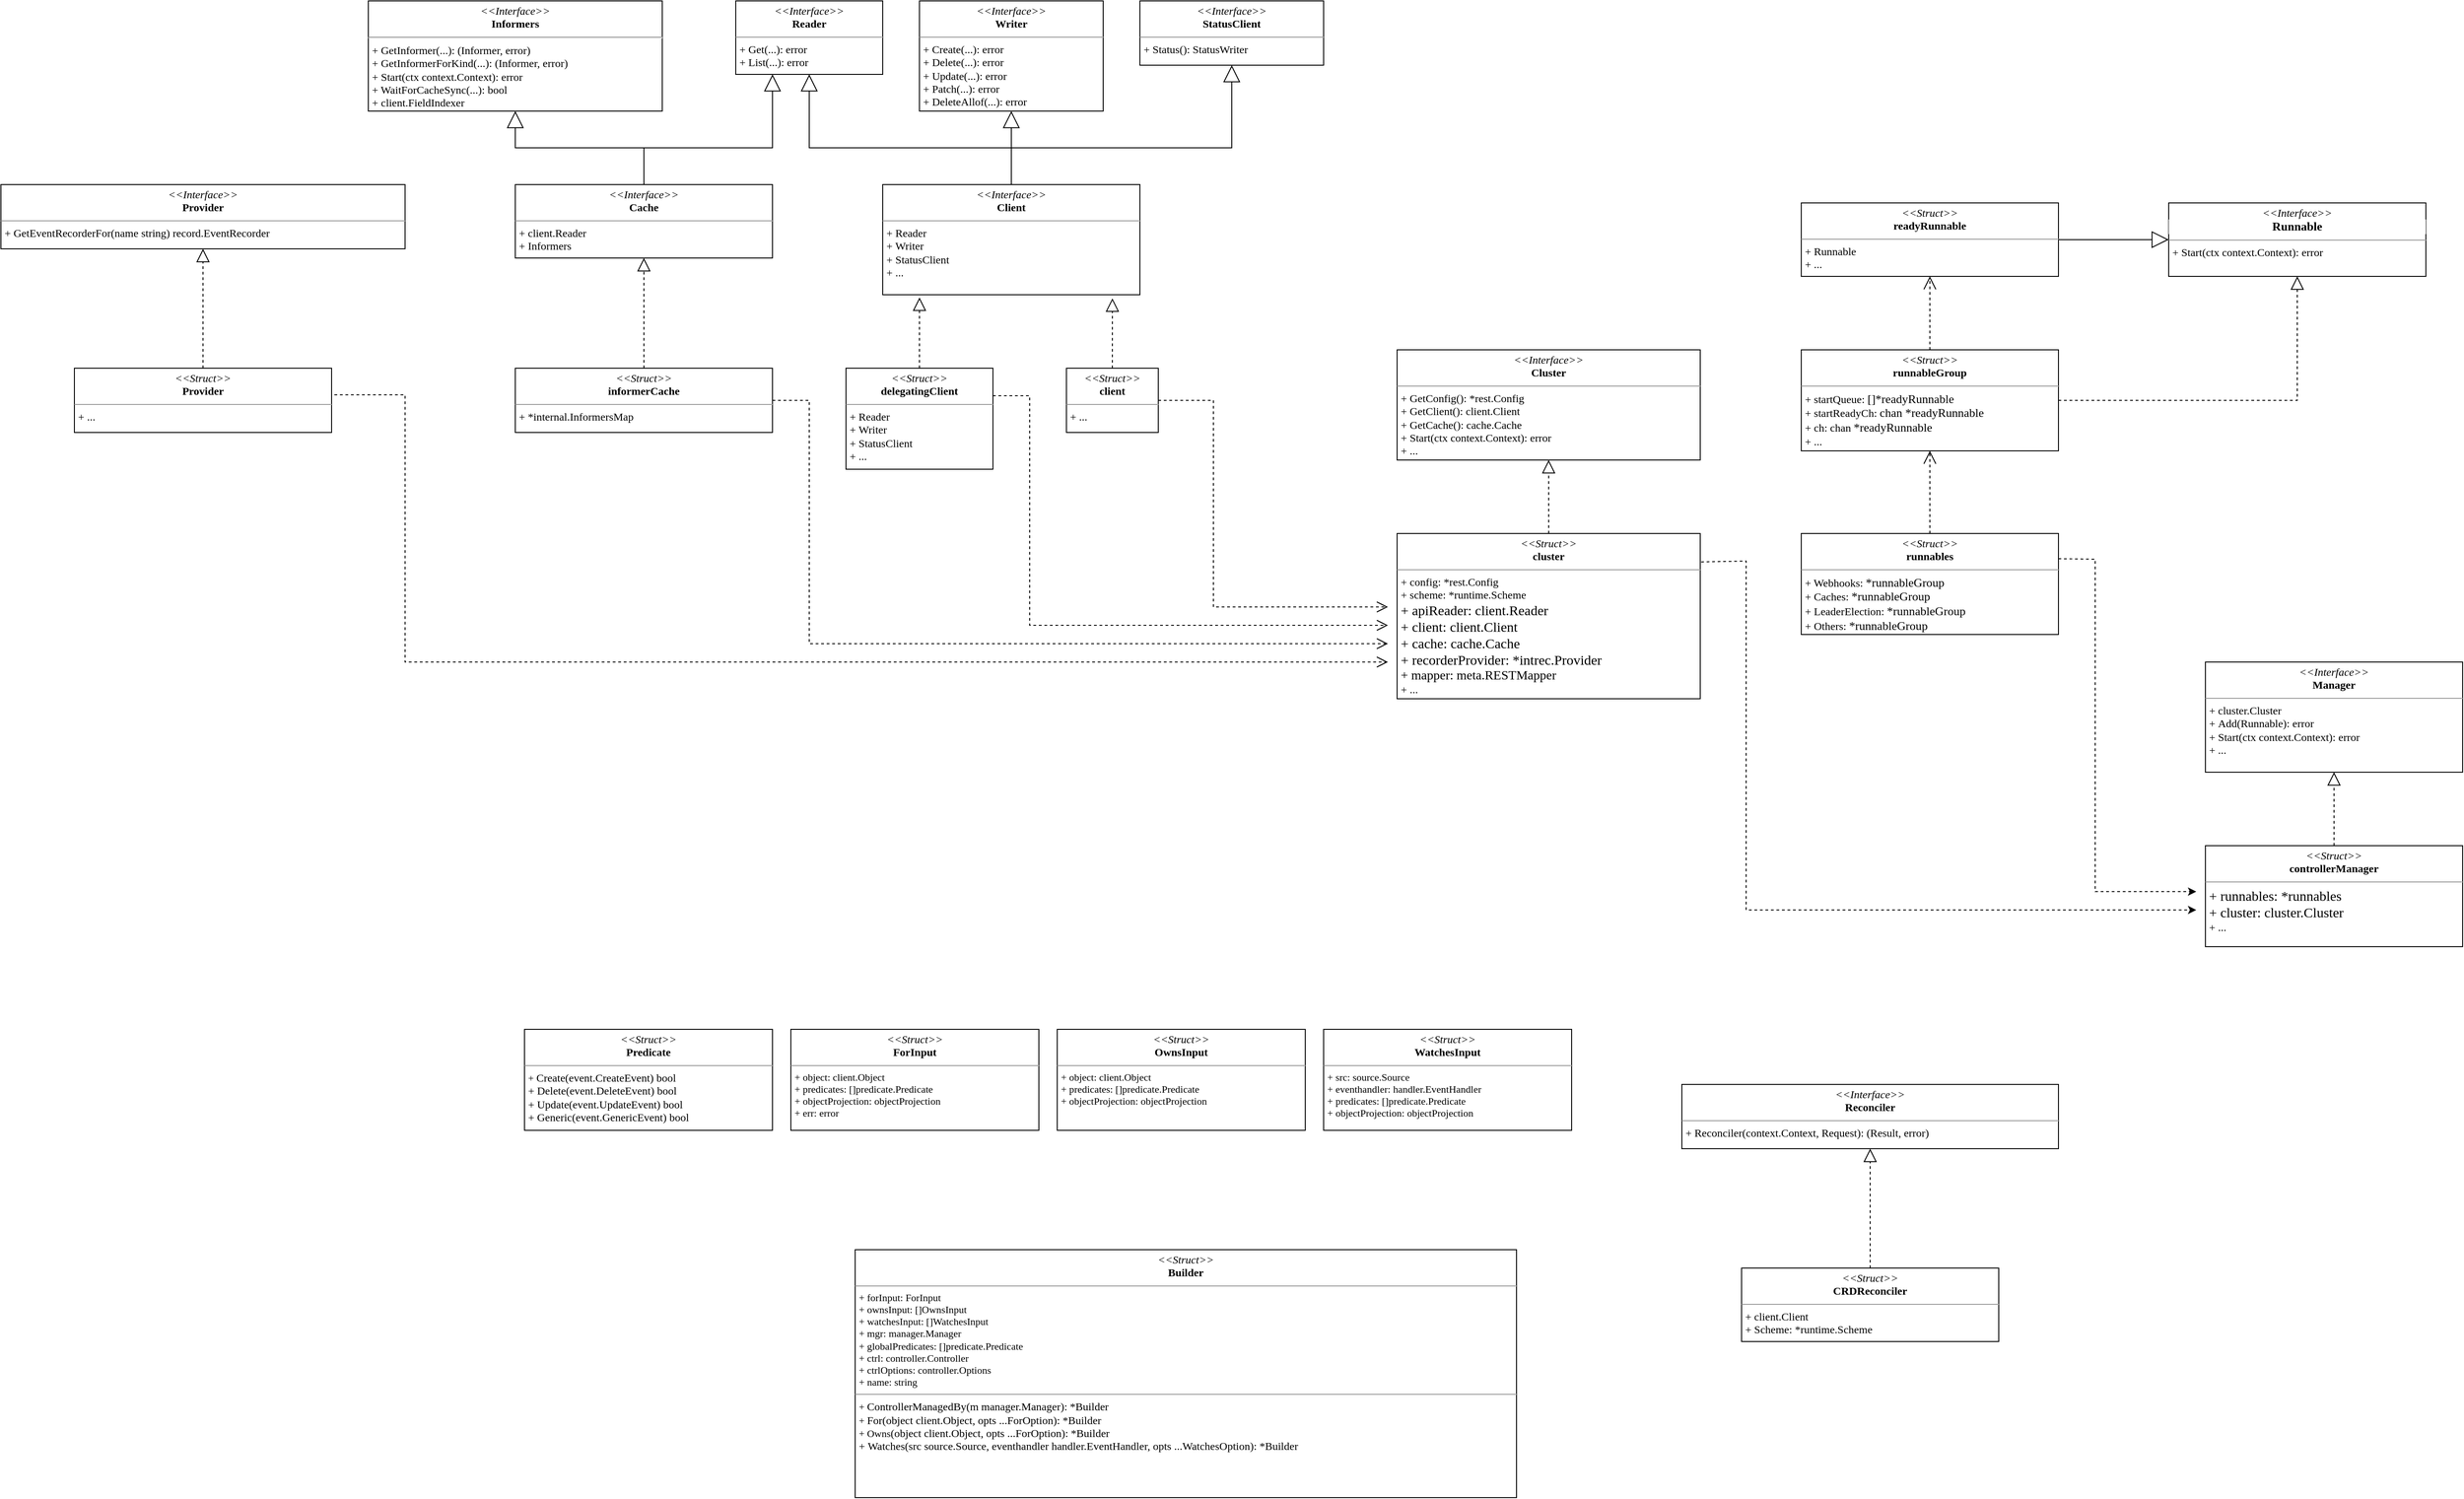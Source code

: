 <mxfile version="17.2.4" type="github">
  <diagram id="H_ioEES7vWCsqqMW2Ptc" name="Page-1">
    <mxGraphModel dx="3008" dy="1925" grid="1" gridSize="10" guides="1" tooltips="1" connect="1" arrows="1" fold="1" page="1" pageScale="1" pageWidth="827" pageHeight="1169" math="0" shadow="0">
      <root>
        <mxCell id="0" />
        <mxCell id="1" parent="0" />
        <mxCell id="Hi7X-ocCdE_USJ45hYvA-24" value="&lt;p style=&quot;margin: 0px ; margin-top: 4px ; text-align: center&quot;&gt;&lt;i&gt;&amp;lt;&amp;lt;Interface&amp;gt;&amp;gt;&lt;/i&gt;&lt;br&gt;&lt;b&gt;Manager&lt;/b&gt;&lt;/p&gt;&lt;hr size=&quot;1&quot;&gt;&lt;p style=&quot;margin: 0px ; margin-left: 4px&quot;&gt;&lt;span style=&quot;&quot;&gt;+&amp;nbsp;cluster.Cluster&lt;/span&gt;&lt;span style=&quot;&quot;&gt;&lt;br&gt;&lt;/span&gt;&lt;/p&gt;&lt;p style=&quot;margin: 0px ; margin-left: 4px&quot;&gt;&lt;span style=&quot;&quot;&gt;+&amp;nbsp;Add(Runnable): error&lt;/span&gt;&lt;br&gt;&lt;span style=&quot;&quot;&gt;+&amp;nbsp;Start(ctx context.Context): error&lt;/span&gt;&lt;br&gt;&lt;/p&gt;&lt;p style=&quot;margin: 0px ; margin-left: 4px&quot;&gt;&lt;span style=&quot;&quot;&gt;+ ...&lt;/span&gt;&lt;/p&gt;" style="verticalAlign=top;align=left;overflow=fill;fontSize=12;fontFamily=Lucida Console;html=1;" parent="1" vertex="1">
          <mxGeometry x="880" y="480" width="280" height="120" as="geometry" />
        </mxCell>
        <mxCell id="Hi7X-ocCdE_USJ45hYvA-25" value="&lt;p style=&quot;margin: 0px ; margin-top: 4px ; text-align: center&quot;&gt;&lt;i&gt;&amp;lt;&amp;lt;Interface&amp;gt;&amp;gt;&lt;/i&gt;&lt;br&gt;&lt;b&gt;Cluster&lt;/b&gt;&lt;/p&gt;&lt;hr size=&quot;1&quot;&gt;&lt;p style=&quot;margin: 0px ; margin-left: 4px&quot;&gt;&lt;span style=&quot;&quot;&gt;+&amp;nbsp;GetConfig():&amp;nbsp;*rest.Config&lt;/span&gt;&lt;span style=&quot;&quot;&gt;&lt;br&gt;&lt;/span&gt;&lt;/p&gt;&lt;p style=&quot;margin: 0px ; margin-left: 4px&quot;&gt;&lt;span style=&quot;&quot;&gt;+&amp;nbsp;GetClient():&amp;nbsp;client.Client&lt;/span&gt;&lt;/p&gt;&lt;p style=&quot;margin: 0px ; margin-left: 4px&quot;&gt;&lt;span style=&quot;&quot;&gt;+&amp;nbsp;GetCache(): cache.Cache&lt;/span&gt;&lt;br&gt;&lt;span style=&quot;&quot;&gt;+&amp;nbsp;Start(ctx context.Context): error&lt;/span&gt;&lt;br&gt;&lt;/p&gt;&lt;p style=&quot;margin: 0px ; margin-left: 4px&quot;&gt;&lt;span style=&quot;&quot;&gt;+ ...&lt;/span&gt;&lt;/p&gt;" style="verticalAlign=top;align=left;overflow=fill;fontSize=12;fontFamily=Lucida Console;html=1;" parent="1" vertex="1">
          <mxGeometry y="140" width="330" height="120" as="geometry" />
        </mxCell>
        <mxCell id="Hi7X-ocCdE_USJ45hYvA-26" value="&lt;p style=&quot;margin: 0px ; margin-top: 4px ; text-align: center&quot;&gt;&lt;i&gt;&amp;lt;&amp;lt;Interface&amp;gt;&amp;gt;&lt;/i&gt;&lt;br&gt;&lt;/p&gt;&lt;div style=&quot;text-align: center ; background-color: rgb(255 , 255 , 255) ; font-size: 9.8pt&quot;&gt;&lt;b&gt;Runnable&lt;/b&gt;&lt;/div&gt;&lt;hr size=&quot;1&quot;&gt;&lt;p style=&quot;margin: 0px ; margin-left: 4px&quot;&gt;&lt;span&gt;+&amp;nbsp;&lt;/span&gt;&lt;span&gt;Start(ctx context.Context): error&lt;/span&gt;&lt;/p&gt;" style="verticalAlign=top;align=left;overflow=fill;fontSize=12;fontFamily=Lucida Console;html=1;" parent="1" vertex="1">
          <mxGeometry x="840" y="-20" width="280" height="80" as="geometry" />
        </mxCell>
        <mxCell id="Hi7X-ocCdE_USJ45hYvA-34" value="&lt;p style=&quot;margin: 0px ; margin-top: 4px ; text-align: center&quot;&gt;&lt;i&gt;&amp;lt;&amp;lt;Struct&amp;gt;&amp;gt;&lt;/i&gt;&lt;br&gt;&lt;b&gt;controllerManager&lt;/b&gt;&lt;/p&gt;&lt;hr size=&quot;1&quot;&gt;&lt;p style=&quot;margin: 0px 0px 0px 4px ; font-size: 15px&quot;&gt;&lt;font style=&quot;font-size: 15px&quot;&gt;+ runnables: *runnables&lt;/font&gt;&lt;/p&gt;&lt;p style=&quot;margin: 0px 0px 0px 4px ; font-size: 15px&quot;&gt;&lt;font style=&quot;font-size: 15px&quot;&gt;+ cluster: cluster.Cluster&lt;/font&gt;&lt;/p&gt;&lt;p style=&quot;margin: 0px ; margin-left: 4px&quot;&gt;&lt;span&gt;+ ...&lt;/span&gt;&lt;/p&gt;" style="verticalAlign=top;align=left;overflow=fill;fontSize=12;fontFamily=Lucida Console;html=1;" parent="1" vertex="1">
          <mxGeometry x="880" y="680" width="280" height="110" as="geometry" />
        </mxCell>
        <mxCell id="Hi7X-ocCdE_USJ45hYvA-35" value="&lt;p style=&quot;margin: 0px ; margin-top: 4px ; text-align: center&quot;&gt;&lt;i&gt;&amp;lt;&amp;lt;Struct&amp;gt;&amp;gt;&lt;/i&gt;&lt;br&gt;&lt;b&gt;runnables&lt;/b&gt;&lt;/p&gt;&lt;hr size=&quot;1&quot;&gt;&lt;p style=&quot;margin: 0px ; margin-left: 4px&quot;&gt;&lt;span&gt;+ Webhooks:&amp;nbsp;&lt;/span&gt;&lt;span style=&quot;background-color: rgb(255 , 255 , 255) ; font-size: 9.8pt&quot;&gt;*runnableGroup&lt;/span&gt;&lt;/p&gt;&lt;p style=&quot;margin: 0px ; margin-left: 4px&quot;&gt;+ Caches:&amp;nbsp;&lt;span style=&quot;background-color: rgb(255 , 255 , 255) ; font-size: 9.8pt&quot;&gt;*runnableGroup&lt;/span&gt;&lt;span&gt;&lt;br&gt;&lt;/span&gt;&lt;/p&gt;&lt;p style=&quot;margin: 0px ; margin-left: 4px&quot;&gt;+ LeaderElection:&amp;nbsp;&lt;span style=&quot;background-color: rgb(255 , 255 , 255) ; font-size: 9.8pt&quot;&gt;*runnableGroup&lt;/span&gt;&lt;span style=&quot;background-color: rgb(255 , 255 , 255) ; font-size: 9.8pt&quot;&gt;&lt;br&gt;&lt;/span&gt;&lt;/p&gt;&lt;p style=&quot;margin: 0px ; margin-left: 4px&quot;&gt;+ Others:&amp;nbsp;&lt;span style=&quot;background-color: rgb(255 , 255 , 255) ; font-size: 9.8pt&quot;&gt;*runnableGroup&lt;/span&gt;&lt;/p&gt;" style="verticalAlign=top;align=left;overflow=fill;fontSize=12;fontFamily=Lucida Console;html=1;" parent="1" vertex="1">
          <mxGeometry x="440" y="340" width="280" height="110" as="geometry" />
        </mxCell>
        <mxCell id="Hi7X-ocCdE_USJ45hYvA-36" value="&lt;p style=&quot;margin: 0px ; margin-top: 4px ; text-align: center&quot;&gt;&lt;i&gt;&amp;lt;&amp;lt;Struct&amp;gt;&amp;gt;&lt;/i&gt;&lt;br&gt;&lt;b&gt;cluster&lt;/b&gt;&lt;/p&gt;&lt;hr size=&quot;1&quot;&gt;&lt;p style=&quot;margin: 0px 0px 0px 4px&quot;&gt;&lt;font style=&quot;font-size: 12px&quot;&gt;+ config: *rest.Config&lt;/font&gt;&lt;/p&gt;&lt;p style=&quot;margin: 0px 0px 0px 4px&quot;&gt;&lt;font style=&quot;font-size: 12px&quot;&gt;+ scheme: *runtime.Scheme&lt;/font&gt;&lt;/p&gt;&lt;p style=&quot;margin: 0px 0px 0px 4px ; font-size: 15px&quot;&gt;&lt;font style=&quot;font-size: 15px&quot;&gt;+ apiReader: client.Reader&lt;br&gt;&lt;/font&gt;&lt;/p&gt;&lt;p style=&quot;margin: 0px 0px 0px 4px ; font-size: 15px&quot;&gt;&lt;span&gt;&lt;font style=&quot;font-size: 15px&quot;&gt;+ client: client.Client&lt;/font&gt;&lt;/span&gt;&lt;/p&gt;&lt;p style=&quot;margin: 0px 0px 0px 4px ; font-size: 15px&quot;&gt;&lt;font style=&quot;font-size: 15px&quot;&gt;+ cache: cache.Cache&lt;/font&gt;&lt;/p&gt;&lt;p style=&quot;margin: 0px 0px 0px 4px&quot;&gt;&lt;font style=&quot;font-size: 15px&quot;&gt;+ recorderProvider: *intrec.Provider&lt;/font&gt;&lt;/p&gt;&lt;p style=&quot;margin: 0px 0px 0px 4px ; font-size: 14px&quot;&gt;&lt;font style=&quot;font-size: 14px&quot;&gt;+ mapper: meta.RESTMapper&lt;/font&gt;&lt;/p&gt;&lt;p style=&quot;margin: 0px ; margin-left: 4px&quot;&gt;&lt;span&gt;+ ...&lt;/span&gt;&lt;/p&gt;" style="verticalAlign=top;align=left;overflow=fill;fontSize=12;fontFamily=Lucida Console;html=1;" parent="1" vertex="1">
          <mxGeometry y="340" width="330" height="180" as="geometry" />
        </mxCell>
        <mxCell id="Hi7X-ocCdE_USJ45hYvA-37" value="" style="endArrow=block;dashed=1;endFill=0;endSize=12;html=1;rounded=0;fontFamily=Lucida Console;entryX=0.5;entryY=1;entryDx=0;entryDy=0;exitX=0.5;exitY=0;exitDx=0;exitDy=0;" parent="1" source="Hi7X-ocCdE_USJ45hYvA-36" target="Hi7X-ocCdE_USJ45hYvA-25" edge="1">
          <mxGeometry width="160" relative="1" as="geometry">
            <mxPoint x="90" y="370" as="sourcePoint" />
            <mxPoint x="250" y="370" as="targetPoint" />
          </mxGeometry>
        </mxCell>
        <mxCell id="Hi7X-ocCdE_USJ45hYvA-38" value="" style="endArrow=block;dashed=1;endFill=0;endSize=12;html=1;rounded=0;fontFamily=Lucida Console;entryX=0.5;entryY=1;entryDx=0;entryDy=0;exitX=0.5;exitY=0;exitDx=0;exitDy=0;" parent="1" source="Hi7X-ocCdE_USJ45hYvA-34" target="Hi7X-ocCdE_USJ45hYvA-24" edge="1">
          <mxGeometry width="160" relative="1" as="geometry">
            <mxPoint x="670" y="690" as="sourcePoint" />
            <mxPoint x="670" y="610" as="targetPoint" />
          </mxGeometry>
        </mxCell>
        <mxCell id="Hi7X-ocCdE_USJ45hYvA-39" value="&lt;p style=&quot;margin: 0px ; margin-top: 4px ; text-align: center&quot;&gt;&lt;i&gt;&amp;lt;&amp;lt;Interface&amp;gt;&amp;gt;&lt;/i&gt;&lt;br&gt;&lt;b&gt;Client&lt;/b&gt;&lt;/p&gt;&lt;hr size=&quot;1&quot;&gt;&lt;p style=&quot;margin: 0px ; margin-left: 4px&quot;&gt;&lt;span&gt;+&amp;nbsp;Reader&lt;/span&gt;&lt;span&gt;&lt;br&gt;&lt;/span&gt;&lt;/p&gt;&lt;p style=&quot;margin: 0px ; margin-left: 4px&quot;&gt;&lt;span&gt;+&amp;nbsp;Writer&lt;/span&gt;&lt;/p&gt;&lt;p style=&quot;margin: 0px ; margin-left: 4px&quot;&gt;&lt;span&gt;+&amp;nbsp;StatusClient&lt;/span&gt;&lt;br&gt;&lt;/p&gt;&lt;p style=&quot;margin: 0px ; margin-left: 4px&quot;&gt;&lt;span&gt;+ ...&lt;/span&gt;&lt;/p&gt;" style="verticalAlign=top;align=left;overflow=fill;fontSize=12;fontFamily=Lucida Console;html=1;" parent="1" vertex="1">
          <mxGeometry x="-560" y="-40" width="280" height="120" as="geometry" />
        </mxCell>
        <mxCell id="Hi7X-ocCdE_USJ45hYvA-40" value="&lt;p style=&quot;margin: 0px ; margin-top: 4px ; text-align: center&quot;&gt;&lt;i&gt;&amp;lt;&amp;lt;Interface&amp;gt;&amp;gt;&lt;/i&gt;&lt;br&gt;&lt;b&gt;Reader&lt;/b&gt;&lt;/p&gt;&lt;hr size=&quot;1&quot;&gt;&lt;p style=&quot;margin: 0px ; margin-left: 4px&quot;&gt;&lt;span&gt;+ Get(...): error&lt;/span&gt;&lt;span&gt;&lt;br&gt;&lt;/span&gt;&lt;/p&gt;&lt;p style=&quot;margin: 0px ; margin-left: 4px&quot;&gt;&lt;span&gt;+ List(...): error&lt;/span&gt;&lt;/p&gt;" style="verticalAlign=top;align=left;overflow=fill;fontSize=12;fontFamily=Lucida Console;html=1;" parent="1" vertex="1">
          <mxGeometry x="-720" y="-240" width="160" height="80" as="geometry" />
        </mxCell>
        <mxCell id="Hi7X-ocCdE_USJ45hYvA-41" value="&lt;p style=&quot;margin: 0px ; margin-top: 4px ; text-align: center&quot;&gt;&lt;i&gt;&amp;lt;&amp;lt;Interface&amp;gt;&amp;gt;&lt;/i&gt;&lt;br&gt;&lt;b&gt;Writer&lt;/b&gt;&lt;/p&gt;&lt;hr size=&quot;1&quot;&gt;&lt;p style=&quot;margin: 0px ; margin-left: 4px&quot;&gt;&lt;span&gt;+ Create(...): error&lt;/span&gt;&lt;span&gt;&lt;br&gt;&lt;/span&gt;&lt;/p&gt;&lt;p style=&quot;margin: 0px ; margin-left: 4px&quot;&gt;&lt;span&gt;+ Delete(...): error&lt;/span&gt;&lt;/p&gt;&lt;p style=&quot;margin: 0px ; margin-left: 4px&quot;&gt;&lt;span&gt;+ Update(...): error&lt;/span&gt;&lt;/p&gt;&lt;p style=&quot;margin: 0px ; margin-left: 4px&quot;&gt;+ Patch(...): error&lt;/p&gt;&lt;p style=&quot;margin: 0px ; margin-left: 4px&quot;&gt;+ DeleteAllof(...): error&lt;br&gt;&lt;/p&gt;" style="verticalAlign=top;align=left;overflow=fill;fontSize=12;fontFamily=Lucida Console;html=1;" parent="1" vertex="1">
          <mxGeometry x="-520" y="-240" width="200" height="120" as="geometry" />
        </mxCell>
        <mxCell id="4qnyWKhFBlUaW0UAAZof-1" value="&lt;p style=&quot;margin: 0px ; margin-top: 4px ; text-align: center&quot;&gt;&lt;i&gt;&amp;lt;&amp;lt;Interface&amp;gt;&amp;gt;&lt;/i&gt;&lt;br&gt;&lt;b&gt;StatusClient&lt;/b&gt;&lt;/p&gt;&lt;hr size=&quot;1&quot;&gt;&lt;p style=&quot;margin: 0px ; margin-left: 4px&quot;&gt;&lt;span&gt;+ Status(): StatusWriter&lt;/span&gt;&lt;/p&gt;" style="verticalAlign=top;align=left;overflow=fill;fontSize=12;fontFamily=Lucida Console;html=1;" parent="1" vertex="1">
          <mxGeometry x="-280" y="-240" width="200" height="70" as="geometry" />
        </mxCell>
        <mxCell id="4qnyWKhFBlUaW0UAAZof-2" value="" style="endArrow=block;endSize=16;endFill=0;html=1;rounded=0;entryX=0.5;entryY=1;entryDx=0;entryDy=0;exitX=0.5;exitY=0;exitDx=0;exitDy=0;" parent="1" source="Hi7X-ocCdE_USJ45hYvA-39" target="Hi7X-ocCdE_USJ45hYvA-40" edge="1">
          <mxGeometry x="-0.882" width="160" relative="1" as="geometry">
            <mxPoint x="-780" y="20" as="sourcePoint" />
            <mxPoint x="-620" y="20" as="targetPoint" />
            <Array as="points">
              <mxPoint x="-420" y="-80" />
              <mxPoint x="-640" y="-80" />
            </Array>
            <mxPoint as="offset" />
          </mxGeometry>
        </mxCell>
        <mxCell id="4qnyWKhFBlUaW0UAAZof-3" value="" style="endArrow=block;endSize=16;endFill=0;html=1;rounded=0;entryX=0.5;entryY=1;entryDx=0;entryDy=0;exitX=0.5;exitY=0;exitDx=0;exitDy=0;" parent="1" source="Hi7X-ocCdE_USJ45hYvA-39" target="4qnyWKhFBlUaW0UAAZof-1" edge="1">
          <mxGeometry x="-0.059" y="10" width="160" relative="1" as="geometry">
            <mxPoint x="-410" y="-30" as="sourcePoint" />
            <mxPoint x="-630" y="-150" as="targetPoint" />
            <Array as="points">
              <mxPoint x="-420" y="-80" />
              <mxPoint x="-180" y="-80" />
            </Array>
            <mxPoint as="offset" />
          </mxGeometry>
        </mxCell>
        <mxCell id="4qnyWKhFBlUaW0UAAZof-4" value="" style="endArrow=block;endSize=16;endFill=0;html=1;rounded=0;entryX=0.5;entryY=1;entryDx=0;entryDy=0;" parent="1" target="Hi7X-ocCdE_USJ45hYvA-41" edge="1">
          <mxGeometry x="-0.059" y="10" width="160" relative="1" as="geometry">
            <mxPoint x="-420" y="-40" as="sourcePoint" />
            <mxPoint x="-170" y="-160" as="targetPoint" />
            <Array as="points">
              <mxPoint x="-420" y="-80" />
            </Array>
            <mxPoint as="offset" />
          </mxGeometry>
        </mxCell>
        <mxCell id="4qnyWKhFBlUaW0UAAZof-5" value="&lt;p style=&quot;margin: 0px ; margin-top: 4px ; text-align: center&quot;&gt;&lt;i&gt;&amp;lt;&amp;lt;Interface&amp;gt;&amp;gt;&lt;/i&gt;&lt;br&gt;&lt;b&gt;Cache&lt;/b&gt;&lt;/p&gt;&lt;hr size=&quot;1&quot;&gt;&lt;p style=&quot;margin: 0px ; margin-left: 4px&quot;&gt;&lt;span&gt;+ client.Reader&lt;/span&gt;&lt;span&gt;&lt;br&gt;&lt;/span&gt;&lt;/p&gt;&lt;p style=&quot;margin: 0px ; margin-left: 4px&quot;&gt;&lt;span&gt;+ Informers&lt;/span&gt;&lt;/p&gt;" style="verticalAlign=top;align=left;overflow=fill;fontSize=12;fontFamily=Lucida Console;html=1;" parent="1" vertex="1">
          <mxGeometry x="-960" y="-40" width="280" height="80" as="geometry" />
        </mxCell>
        <mxCell id="4qnyWKhFBlUaW0UAAZof-6" value="&lt;p style=&quot;margin: 4px 0px 0px ; text-align: center&quot;&gt;&lt;font style=&quot;font-size: 12px&quot;&gt;&lt;i&gt;&amp;lt;&amp;lt;Interface&amp;gt;&amp;gt;&lt;/i&gt;&lt;br&gt;&lt;b&gt;Informers&lt;/b&gt;&lt;/font&gt;&lt;/p&gt;&lt;hr&gt;&lt;p style=&quot;margin: 0px 0px 0px 4px&quot;&gt;&lt;font style=&quot;font-size: 12px&quot;&gt;&lt;span style=&quot;background-color: rgb(255 , 255 , 255)&quot;&gt;+ GetInformer(...): (Informer, error)&lt;/span&gt;&lt;br&gt;&lt;/font&gt;&lt;/p&gt;&lt;p style=&quot;margin: 0px 0px 0px 4px&quot;&gt;&lt;font style=&quot;font-size: 12px&quot;&gt;&lt;span style=&quot;background-color: rgb(255 , 255 , 255)&quot;&gt;+ GetInformerForKind(...): (Informer, error)&lt;/span&gt;&lt;br&gt;&lt;/font&gt;&lt;/p&gt;&lt;p style=&quot;margin: 0px 0px 0px 4px&quot;&gt;&lt;font style=&quot;font-size: 12px&quot;&gt;+&amp;nbsp;Start(ctx context.Context): error&lt;/font&gt;&lt;/p&gt;&lt;p style=&quot;margin: 0px 0px 0px 4px&quot;&gt;&lt;span style=&quot;background-color: rgb(255 , 255 , 255)&quot;&gt;&lt;font style=&quot;font-size: 12px&quot;&gt;+ WaitForCacheSync(...): bool&lt;/font&gt;&lt;/span&gt;&lt;/p&gt;&lt;p style=&quot;margin: 0px 0px 0px 4px&quot;&gt;&lt;font style=&quot;font-size: 12px&quot;&gt;&lt;span style=&quot;background-color: rgb(255 , 255 , 255)&quot;&gt;+&amp;nbsp;&lt;/span&gt;&lt;span style=&quot;background-color: rgb(255 , 255 , 255)&quot;&gt;client.FieldIndexer&lt;/span&gt;&lt;/font&gt;&lt;/p&gt;" style="verticalAlign=top;align=left;overflow=fill;fontSize=12;fontFamily=Lucida Console;html=1;" parent="1" vertex="1">
          <mxGeometry x="-1120" y="-240" width="320" height="120" as="geometry" />
        </mxCell>
        <mxCell id="4qnyWKhFBlUaW0UAAZof-7" value="" style="endArrow=block;endSize=16;endFill=0;html=1;rounded=0;fontFamily=Lucida Console;fontSize=12;entryX=0.5;entryY=1;entryDx=0;entryDy=0;exitX=0.5;exitY=0;exitDx=0;exitDy=0;" parent="1" source="4qnyWKhFBlUaW0UAAZof-5" target="4qnyWKhFBlUaW0UAAZof-6" edge="1">
          <mxGeometry width="160" relative="1" as="geometry">
            <mxPoint x="-1050" y="180" as="sourcePoint" />
            <mxPoint x="-890" y="180" as="targetPoint" />
            <Array as="points">
              <mxPoint x="-820" y="-80" />
              <mxPoint x="-960" y="-80" />
            </Array>
          </mxGeometry>
        </mxCell>
        <mxCell id="4qnyWKhFBlUaW0UAAZof-8" value="" style="endArrow=block;endSize=16;endFill=0;html=1;rounded=0;fontFamily=Lucida Console;fontSize=12;entryX=0.25;entryY=1;entryDx=0;entryDy=0;" parent="1" target="Hi7X-ocCdE_USJ45hYvA-40" edge="1">
          <mxGeometry width="160" relative="1" as="geometry">
            <mxPoint x="-820" y="-40" as="sourcePoint" />
            <mxPoint x="-950" y="-110" as="targetPoint" />
            <Array as="points">
              <mxPoint x="-820" y="-80" />
              <mxPoint x="-680" y="-80" />
            </Array>
          </mxGeometry>
        </mxCell>
        <mxCell id="4qnyWKhFBlUaW0UAAZof-9" value="&lt;p style=&quot;margin: 0px ; margin-top: 4px ; text-align: center&quot;&gt;&lt;i&gt;&amp;lt;&amp;lt;Struct&amp;gt;&amp;gt;&lt;/i&gt;&lt;br&gt;&lt;b&gt;informerCache&lt;/b&gt;&lt;/p&gt;&lt;hr size=&quot;1&quot;&gt;&lt;p style=&quot;margin: 0px ; margin-left: 4px&quot;&gt;&lt;span&gt;+ *internal.InformersMap&lt;/span&gt;&lt;/p&gt;" style="verticalAlign=top;align=left;overflow=fill;fontSize=12;fontFamily=Lucida Console;html=1;" parent="1" vertex="1">
          <mxGeometry x="-960" y="160" width="280" height="70" as="geometry" />
        </mxCell>
        <mxCell id="4qnyWKhFBlUaW0UAAZof-10" value="" style="endArrow=block;dashed=1;endFill=0;endSize=12;html=1;rounded=0;fontFamily=Lucida Console;fontSize=12;entryX=0.5;entryY=1;entryDx=0;entryDy=0;exitX=0.5;exitY=0;exitDx=0;exitDy=0;" parent="1" source="4qnyWKhFBlUaW0UAAZof-9" target="4qnyWKhFBlUaW0UAAZof-5" edge="1">
          <mxGeometry width="160" relative="1" as="geometry">
            <mxPoint x="-820" y="150" as="sourcePoint" />
            <mxPoint x="-660" y="310" as="targetPoint" />
          </mxGeometry>
        </mxCell>
        <mxCell id="4qnyWKhFBlUaW0UAAZof-11" value="&lt;p style=&quot;margin: 0px ; margin-top: 4px ; text-align: center&quot;&gt;&lt;font style=&quot;font-size: 12px&quot;&gt;&lt;i&gt;&amp;lt;&amp;lt;Interface&amp;gt;&amp;gt;&lt;/i&gt;&lt;br&gt;&lt;b&gt;Provider&lt;/b&gt;&lt;/font&gt;&lt;/p&gt;&lt;hr size=&quot;1&quot;&gt;&lt;p style=&quot;margin: 0px ; margin-left: 4px&quot;&gt;&lt;span style=&quot;background-color: rgb(255 , 255 , 255)&quot;&gt;&lt;font style=&quot;font-size: 12px&quot;&gt;+ GetEventRecorderFor(name string) record.EventRecorder&lt;/font&gt;&lt;/span&gt;&lt;/p&gt;" style="verticalAlign=top;align=left;overflow=fill;fontSize=12;fontFamily=Lucida Console;html=1;" parent="1" vertex="1">
          <mxGeometry x="-1520" y="-40" width="440" height="70" as="geometry" />
        </mxCell>
        <mxCell id="4qnyWKhFBlUaW0UAAZof-12" value="&lt;p style=&quot;margin: 0px ; margin-top: 4px ; text-align: center&quot;&gt;&lt;i&gt;&amp;lt;&amp;lt;Struct&amp;gt;&amp;gt;&lt;/i&gt;&lt;br&gt;&lt;b&gt;Provider&lt;/b&gt;&lt;/p&gt;&lt;hr size=&quot;1&quot;&gt;&lt;p style=&quot;margin: 0px ; margin-left: 4px&quot;&gt;&lt;span&gt;+ ...&lt;/span&gt;&lt;/p&gt;" style="verticalAlign=top;align=left;overflow=fill;fontSize=12;fontFamily=Lucida Console;html=1;" parent="1" vertex="1">
          <mxGeometry x="-1440" y="160" width="280" height="70" as="geometry" />
        </mxCell>
        <mxCell id="4qnyWKhFBlUaW0UAAZof-13" value="" style="endArrow=block;dashed=1;endFill=0;endSize=12;html=1;rounded=0;fontFamily=Lucida Console;fontSize=12;entryX=0.5;entryY=1;entryDx=0;entryDy=0;exitX=0.5;exitY=0;exitDx=0;exitDy=0;" parent="1" source="4qnyWKhFBlUaW0UAAZof-12" target="4qnyWKhFBlUaW0UAAZof-11" edge="1">
          <mxGeometry width="160" relative="1" as="geometry">
            <mxPoint x="-1540" y="100" as="sourcePoint" />
            <mxPoint x="-1380" y="100" as="targetPoint" />
          </mxGeometry>
        </mxCell>
        <mxCell id="4qnyWKhFBlUaW0UAAZof-14" value="&lt;p style=&quot;margin: 0px ; margin-top: 4px ; text-align: center&quot;&gt;&lt;i&gt;&amp;lt;&amp;lt;Struct&amp;gt;&amp;gt;&lt;/i&gt;&lt;br&gt;&lt;b&gt;runnableGroup&lt;/b&gt;&lt;/p&gt;&lt;hr size=&quot;1&quot;&gt;&lt;p style=&quot;margin: 0px ; margin-left: 4px&quot;&gt;+ startQueue: &lt;span style=&quot;font-size: 13.067px ; background-color: rgb(255 , 255 , 255)&quot;&gt;[]*readyRunnable&lt;/span&gt;&lt;/p&gt;&lt;p style=&quot;margin: 0px ; margin-left: 4px&quot;&gt;+ startReadyCh: &lt;span style=&quot;font-size: 13.067px ; background-color: rgb(255 , 255 , 255)&quot;&gt;chan *readyRunnable&lt;/span&gt;&lt;span&gt;&lt;br&gt;&lt;/span&gt;&lt;/p&gt;&lt;p style=&quot;margin: 0px ; margin-left: 4px&quot;&gt;+ ch: chan&amp;nbsp;&lt;span style=&quot;background-color: rgb(255 , 255 , 255) ; font-size: 9.8pt&quot;&gt;*readyRunnable&lt;/span&gt;&lt;span style=&quot;background-color: rgb(255 , 255 , 255) ; font-size: 9.8pt&quot;&gt;&lt;br&gt;&lt;/span&gt;&lt;/p&gt;&lt;p style=&quot;margin: 0px ; margin-left: 4px&quot;&gt;+ ...&lt;/p&gt;" style="verticalAlign=top;align=left;overflow=fill;fontSize=12;fontFamily=Lucida Console;html=1;" parent="1" vertex="1">
          <mxGeometry x="440" y="140" width="280" height="110" as="geometry" />
        </mxCell>
        <mxCell id="4qnyWKhFBlUaW0UAAZof-15" value="" style="endArrow=open;endSize=12;dashed=1;html=1;rounded=0;fontFamily=Lucida Console;fontSize=12;entryX=0.5;entryY=1;entryDx=0;entryDy=0;exitX=0.5;exitY=0;exitDx=0;exitDy=0;" parent="1" source="Hi7X-ocCdE_USJ45hYvA-35" target="4qnyWKhFBlUaW0UAAZof-14" edge="1">
          <mxGeometry width="160" relative="1" as="geometry">
            <mxPoint x="830" y="470" as="sourcePoint" />
            <mxPoint x="990" y="470" as="targetPoint" />
          </mxGeometry>
        </mxCell>
        <mxCell id="4qnyWKhFBlUaW0UAAZof-17" value="&lt;p style=&quot;margin: 0px ; margin-top: 4px ; text-align: center&quot;&gt;&lt;i&gt;&amp;lt;&amp;lt;Struct&amp;gt;&amp;gt;&lt;/i&gt;&lt;br&gt;&lt;b&gt;readyRunnable&lt;/b&gt;&lt;/p&gt;&lt;hr size=&quot;1&quot;&gt;&lt;p style=&quot;margin: 0px ; margin-left: 4px&quot;&gt;+ Runnable&lt;/p&gt;&lt;p style=&quot;margin: 0px ; margin-left: 4px&quot;&gt;+ ...&lt;/p&gt;" style="verticalAlign=top;align=left;overflow=fill;fontSize=12;fontFamily=Lucida Console;html=1;" parent="1" vertex="1">
          <mxGeometry x="440" y="-20" width="280" height="80" as="geometry" />
        </mxCell>
        <mxCell id="4qnyWKhFBlUaW0UAAZof-18" value="" style="endArrow=block;endSize=16;endFill=0;html=1;rounded=0;fontFamily=Lucida Console;fontSize=12;entryX=0;entryY=0.5;entryDx=0;entryDy=0;exitX=1;exitY=0.5;exitDx=0;exitDy=0;" parent="1" source="4qnyWKhFBlUaW0UAAZof-17" target="Hi7X-ocCdE_USJ45hYvA-26" edge="1">
          <mxGeometry width="160" relative="1" as="geometry">
            <mxPoint x="580" y="-30" as="sourcePoint" />
            <mxPoint x="430" y="40" as="targetPoint" />
          </mxGeometry>
        </mxCell>
        <mxCell id="4qnyWKhFBlUaW0UAAZof-19" value="" style="endArrow=open;endSize=12;dashed=1;html=1;rounded=0;fontFamily=Lucida Console;fontSize=12;entryX=0.5;entryY=1;entryDx=0;entryDy=0;" parent="1" target="4qnyWKhFBlUaW0UAAZof-17" edge="1">
          <mxGeometry width="160" relative="1" as="geometry">
            <mxPoint x="580" y="140" as="sourcePoint" />
            <mxPoint x="590" y="260" as="targetPoint" />
          </mxGeometry>
        </mxCell>
        <mxCell id="4qnyWKhFBlUaW0UAAZof-20" value="" style="endArrow=block;dashed=1;endFill=0;endSize=12;html=1;rounded=0;fontFamily=Lucida Console;entryX=0.5;entryY=1;entryDx=0;entryDy=0;exitX=1;exitY=0.5;exitDx=0;exitDy=0;" parent="1" source="4qnyWKhFBlUaW0UAAZof-14" target="Hi7X-ocCdE_USJ45hYvA-26" edge="1">
          <mxGeometry width="160" relative="1" as="geometry">
            <mxPoint x="230" y="350" as="sourcePoint" />
            <mxPoint x="230" y="270" as="targetPoint" />
            <Array as="points">
              <mxPoint x="980" y="195" />
            </Array>
          </mxGeometry>
        </mxCell>
        <mxCell id="4qnyWKhFBlUaW0UAAZof-21" value="&lt;p style=&quot;margin: 0px ; margin-top: 4px ; text-align: center&quot;&gt;&lt;i&gt;&amp;lt;&amp;lt;Struct&amp;gt;&amp;gt;&lt;/i&gt;&lt;br&gt;&lt;b&gt;delegatingClient&lt;/b&gt;&lt;/p&gt;&lt;hr size=&quot;1&quot;&gt;&lt;p style=&quot;margin: 0px ; margin-left: 4px&quot;&gt;&lt;span&gt;+&amp;nbsp;Reader&lt;/span&gt;&lt;span&gt;&lt;br&gt;&lt;/span&gt;&lt;/p&gt;&lt;p style=&quot;margin: 0px ; margin-left: 4px&quot;&gt;&lt;span&gt;+&amp;nbsp;Writer&lt;/span&gt;&lt;/p&gt;&lt;p style=&quot;margin: 0px ; margin-left: 4px&quot;&gt;&lt;span&gt;+&amp;nbsp;StatusClient&lt;/span&gt;&lt;br&gt;&lt;/p&gt;&lt;p style=&quot;margin: 0px ; margin-left: 4px&quot;&gt;&lt;span&gt;+ ...&lt;/span&gt;&lt;/p&gt;" style="verticalAlign=top;align=left;overflow=fill;fontSize=12;fontFamily=Lucida Console;html=1;" parent="1" vertex="1">
          <mxGeometry x="-600" y="160" width="160" height="110" as="geometry" />
        </mxCell>
        <mxCell id="4qnyWKhFBlUaW0UAAZof-22" value="" style="endArrow=block;dashed=1;endFill=0;endSize=12;html=1;rounded=0;fontFamily=Lucida Console;entryX=0.143;entryY=1.025;entryDx=0;entryDy=0;exitX=0.5;exitY=0;exitDx=0;exitDy=0;entryPerimeter=0;" parent="1" source="4qnyWKhFBlUaW0UAAZof-21" target="Hi7X-ocCdE_USJ45hYvA-39" edge="1">
          <mxGeometry width="160" relative="1" as="geometry">
            <mxPoint x="150" y="370" as="sourcePoint" />
            <mxPoint x="150" y="290" as="targetPoint" />
            <Array as="points" />
          </mxGeometry>
        </mxCell>
        <mxCell id="4qnyWKhFBlUaW0UAAZof-24" value="" style="endArrow=open;dashed=1;html=1;rounded=0;fontFamily=Lucida Console;fontSize=12;endFill=0;endSize=10;" parent="1" edge="1">
          <mxGeometry width="50" height="50" relative="1" as="geometry">
            <mxPoint x="-440" y="190" as="sourcePoint" />
            <mxPoint x="-10" y="440" as="targetPoint" />
            <Array as="points">
              <mxPoint x="-400" y="190" />
              <mxPoint x="-400" y="440" />
            </Array>
          </mxGeometry>
        </mxCell>
        <mxCell id="4qnyWKhFBlUaW0UAAZof-25" value="" style="endArrow=open;dashed=1;html=1;rounded=0;fontFamily=Lucida Console;fontSize=12;exitX=1;exitY=0.5;exitDx=0;exitDy=0;endFill=0;endSize=10;" parent="1" source="4qnyWKhFBlUaW0UAAZof-9" edge="1">
          <mxGeometry width="50" height="50" relative="1" as="geometry">
            <mxPoint x="-270" y="200" as="sourcePoint" />
            <mxPoint x="-10" y="460" as="targetPoint" />
            <Array as="points">
              <mxPoint x="-640" y="195" />
              <mxPoint x="-640" y="320" />
              <mxPoint x="-640" y="460" />
            </Array>
          </mxGeometry>
        </mxCell>
        <mxCell id="4qnyWKhFBlUaW0UAAZof-26" value="&lt;p style=&quot;margin: 0px ; margin-top: 4px ; text-align: center&quot;&gt;&lt;i&gt;&amp;lt;&amp;lt;Struct&amp;gt;&amp;gt;&lt;/i&gt;&lt;br&gt;&lt;b&gt;client&lt;/b&gt;&lt;/p&gt;&lt;hr size=&quot;1&quot;&gt;&lt;p style=&quot;margin: 0px ; margin-left: 4px&quot;&gt;&lt;span&gt;+ ...&lt;/span&gt;&lt;br&gt;&lt;/p&gt;" style="verticalAlign=top;align=left;overflow=fill;fontSize=12;fontFamily=Lucida Console;html=1;" parent="1" vertex="1">
          <mxGeometry x="-360" y="160" width="100" height="70" as="geometry" />
        </mxCell>
        <mxCell id="4qnyWKhFBlUaW0UAAZof-27" value="" style="endArrow=block;dashed=1;endFill=0;endSize=12;html=1;rounded=0;fontFamily=Lucida Console;exitX=0.5;exitY=0;exitDx=0;exitDy=0;entryX=0.893;entryY=1.033;entryDx=0;entryDy=0;entryPerimeter=0;" parent="1" source="4qnyWKhFBlUaW0UAAZof-26" target="Hi7X-ocCdE_USJ45hYvA-39" edge="1">
          <mxGeometry width="160" relative="1" as="geometry">
            <mxPoint x="-510" y="170" as="sourcePoint" />
            <mxPoint x="-320" y="90" as="targetPoint" />
            <Array as="points" />
          </mxGeometry>
        </mxCell>
        <mxCell id="4qnyWKhFBlUaW0UAAZof-28" value="" style="endArrow=open;dashed=1;html=1;rounded=0;fontFamily=Lucida Console;fontSize=12;endFill=0;exitX=1;exitY=0.5;exitDx=0;exitDy=0;strokeWidth=1;endSize=10;" parent="1" source="4qnyWKhFBlUaW0UAAZof-26" edge="1">
          <mxGeometry width="50" height="50" relative="1" as="geometry">
            <mxPoint x="-430" y="200" as="sourcePoint" />
            <mxPoint x="-10" y="420" as="targetPoint" />
            <Array as="points">
              <mxPoint x="-200" y="195" />
              <mxPoint x="-200" y="420" />
            </Array>
          </mxGeometry>
        </mxCell>
        <mxCell id="4qnyWKhFBlUaW0UAAZof-29" value="" style="endArrow=open;dashed=1;html=1;rounded=0;fontFamily=Lucida Console;fontSize=12;exitX=1.011;exitY=0.414;exitDx=0;exitDy=0;endFill=0;exitPerimeter=0;endSize=10;" parent="1" source="4qnyWKhFBlUaW0UAAZof-12" edge="1">
          <mxGeometry width="50" height="50" relative="1" as="geometry">
            <mxPoint x="-670" y="205" as="sourcePoint" />
            <mxPoint x="-10" y="480" as="targetPoint" />
            <Array as="points">
              <mxPoint x="-1080" y="189" />
              <mxPoint x="-1080" y="480" />
            </Array>
          </mxGeometry>
        </mxCell>
        <mxCell id="4qnyWKhFBlUaW0UAAZof-30" value="" style="endArrow=classic;dashed=1;html=1;rounded=0;fontFamily=Lucida Console;fontSize=12;endFill=1;exitX=1.003;exitY=0.172;exitDx=0;exitDy=0;exitPerimeter=0;" parent="1" source="Hi7X-ocCdE_USJ45hYvA-36" edge="1">
          <mxGeometry width="50" height="50" relative="1" as="geometry">
            <mxPoint x="390" y="540" as="sourcePoint" />
            <mxPoint x="870" y="750" as="targetPoint" />
            <Array as="points">
              <mxPoint x="380" y="370" />
              <mxPoint x="380" y="750" />
            </Array>
          </mxGeometry>
        </mxCell>
        <mxCell id="4qnyWKhFBlUaW0UAAZof-31" value="" style="endArrow=classic;dashed=1;html=1;rounded=0;fontFamily=Lucida Console;fontSize=12;endFill=1;exitX=1;exitY=0.25;exitDx=0;exitDy=0;" parent="1" source="Hi7X-ocCdE_USJ45hYvA-35" edge="1">
          <mxGeometry width="50" height="50" relative="1" as="geometry">
            <mxPoint x="340.99" y="380.96" as="sourcePoint" />
            <mxPoint x="870" y="730" as="targetPoint" />
            <Array as="points">
              <mxPoint x="760" y="368" />
              <mxPoint x="760" y="730" />
            </Array>
          </mxGeometry>
        </mxCell>
        <mxCell id="4qnyWKhFBlUaW0UAAZof-32" value="&lt;p style=&quot;margin: 0px ; margin-top: 4px ; text-align: center&quot;&gt;&lt;i&gt;&amp;lt;&amp;lt;Interface&amp;gt;&amp;gt;&lt;/i&gt;&lt;br&gt;&lt;b&gt;Reconciler&lt;/b&gt;&lt;/p&gt;&lt;hr size=&quot;1&quot;&gt;&lt;p style=&quot;margin: 0px ; margin-left: 4px&quot;&gt;&lt;span&gt;+ Reconciler(&lt;/span&gt;&lt;span&gt;context.Context, Request&lt;/span&gt;&lt;span&gt;): (Result, error)&lt;/span&gt;&lt;/p&gt;" style="verticalAlign=top;align=left;overflow=fill;fontSize=12;fontFamily=Lucida Console;html=1;" parent="1" vertex="1">
          <mxGeometry x="310" y="940" width="410" height="70" as="geometry" />
        </mxCell>
        <mxCell id="4qnyWKhFBlUaW0UAAZof-33" value="&lt;p style=&quot;margin: 0px ; margin-top: 4px ; text-align: center&quot;&gt;&lt;font style=&quot;font-size: 12px&quot;&gt;&lt;i&gt;&amp;lt;&amp;lt;Struct&amp;gt;&amp;gt;&lt;/i&gt;&lt;br&gt;&lt;b&gt;CRDReconciler&lt;/b&gt;&lt;/font&gt;&lt;/p&gt;&lt;hr size=&quot;1&quot;&gt;&lt;p style=&quot;margin: 0px 0px 0px 4px&quot;&gt;&lt;font style=&quot;font-size: 12px&quot;&gt;+ client.Client&lt;/font&gt;&lt;/p&gt;&lt;p style=&quot;margin: 0px 0px 0px 4px&quot;&gt;&lt;font style=&quot;font-size: 12px&quot;&gt;+ Scheme: *runtime.Scheme&lt;/font&gt;&lt;/p&gt;" style="verticalAlign=top;align=left;overflow=fill;fontSize=12;fontFamily=Lucida Console;html=1;" parent="1" vertex="1">
          <mxGeometry x="375" y="1140" width="280" height="80" as="geometry" />
        </mxCell>
        <mxCell id="4qnyWKhFBlUaW0UAAZof-34" value="" style="endArrow=block;dashed=1;endFill=0;endSize=12;html=1;rounded=0;fontFamily=Lucida Console;entryX=0.5;entryY=1;entryDx=0;entryDy=0;exitX=0.5;exitY=0;exitDx=0;exitDy=0;" parent="1" source="4qnyWKhFBlUaW0UAAZof-33" target="4qnyWKhFBlUaW0UAAZof-32" edge="1">
          <mxGeometry width="160" relative="1" as="geometry">
            <mxPoint x="100" y="1150" as="sourcePoint" />
            <mxPoint x="100" y="1070" as="targetPoint" />
          </mxGeometry>
        </mxCell>
        <mxCell id="_IW4fdK7eF0f4wMDawf0-1" value="&lt;p style=&quot;margin: 0px ; margin-top: 4px ; text-align: center&quot;&gt;&lt;i&gt;&amp;lt;&amp;lt;Struct&amp;gt;&amp;gt;&lt;/i&gt;&lt;br&gt;&lt;b&gt;Builder&lt;/b&gt;&lt;/p&gt;&lt;hr size=&quot;1&quot;&gt;&lt;p style=&quot;margin: 0px 0px 0px 4px ; font-size: 11px&quot;&gt;&lt;font style=&quot;font-size: 11px&quot;&gt;+ forInput: &lt;span style=&quot;background-color: rgb(255 , 255 , 255) ; font-size: 11px&quot;&gt;ForInput&lt;/span&gt;&lt;/font&gt;&lt;/p&gt;&lt;p style=&quot;margin: 0px 0px 0px 4px ; font-size: 11px&quot;&gt;&lt;font style=&quot;font-size: 11px&quot;&gt;+ ownsInput: &lt;span style=&quot;background-color: rgb(255 , 255 , 255) ; font-size: 11px&quot;&gt;[]OwnsInput&lt;/span&gt;&lt;br style=&quot;font-size: 11px&quot;&gt;&lt;/font&gt;&lt;/p&gt;&lt;p style=&quot;margin: 0px 0px 0px 4px ; font-size: 11px&quot;&gt;&lt;font style=&quot;font-size: 11px&quot;&gt;+ watchesInput: &lt;span style=&quot;background-color: rgb(255 , 255 , 255) ; font-size: 11px&quot;&gt;[]WatchesInput&lt;/span&gt;&lt;span style=&quot;background-color: rgb(255 , 255 , 255) ; font-size: 11px&quot;&gt;&lt;br style=&quot;font-size: 11px&quot;&gt;&lt;/span&gt;&lt;/font&gt;&lt;/p&gt;&lt;p style=&quot;margin: 0px 0px 0px 4px ; font-size: 11px&quot;&gt;&lt;font style=&quot;font-size: 11px&quot;&gt;+ mgr: &lt;span style=&quot;background-color: rgb(255 , 255 , 255) ; font-size: 11px&quot;&gt;manager.Manager&lt;/span&gt;&lt;/font&gt;&lt;/p&gt;&lt;p style=&quot;margin: 0px 0px 0px 4px ; font-size: 11px&quot;&gt;&lt;span style=&quot;background-color: rgb(255 , 255 , 255) ; font-size: 11px&quot;&gt;&lt;font style=&quot;font-size: 11px&quot;&gt;+ globalPredicates: []predicate.Predicate&lt;/font&gt;&lt;/span&gt;&lt;/p&gt;&lt;p style=&quot;margin: 0px 0px 0px 4px ; font-size: 11px&quot;&gt;&lt;span style=&quot;background-color: rgb(255 , 255 , 255) ; font-size: 11px&quot;&gt;&lt;font style=&quot;font-size: 11px&quot;&gt;+ ctrl: controller.Controller&lt;/font&gt;&lt;/span&gt;&lt;/p&gt;&lt;p style=&quot;margin: 0px 0px 0px 4px ; font-size: 11px&quot;&gt;&lt;span style=&quot;background-color: rgb(255 , 255 , 255) ; font-size: 11px&quot;&gt;&lt;font style=&quot;font-size: 11px&quot;&gt;+ ctrlOptions: controller.Options&lt;/font&gt;&lt;/span&gt;&lt;/p&gt;&lt;p style=&quot;margin: 0px 0px 0px 4px ; font-size: 11px&quot;&gt;&lt;span style=&quot;background-color: rgb(255 , 255 , 255) ; font-size: 11px&quot;&gt;&lt;font style=&quot;font-size: 11px&quot;&gt;+ name: string&lt;/font&gt;&lt;/span&gt;&lt;/p&gt;&lt;hr size=&quot;1&quot;&gt;&lt;p style=&quot;margin: 0px 0px 0px 4px&quot;&gt;&lt;span style=&quot;font-size: 11px&quot;&gt;+&amp;nbsp;&lt;/span&gt;&lt;span style=&quot;background-color: rgb(255 , 255 , 255)&quot;&gt;&lt;font style=&quot;font-size: 12px&quot;&gt;ControllerManagedBy(m manager.Manager): *Builder&lt;/font&gt;&lt;/span&gt;&lt;/p&gt;&lt;p style=&quot;margin: 0px 0px 0px 4px&quot;&gt;&lt;span style=&quot;font-size: 11px&quot;&gt;+&amp;nbsp;&lt;/span&gt;&lt;span style=&quot;background-color: rgb(255 , 255 , 255)&quot;&gt;For(object client.Object, opts ...ForOption): *Builder&lt;/span&gt;&lt;span style=&quot;background-color: rgb(255 , 255 , 255)&quot;&gt;&lt;font style=&quot;font-size: 12px&quot;&gt;&lt;br&gt;&lt;/font&gt;&lt;/span&gt;&lt;/p&gt;&lt;p style=&quot;margin: 0px 0px 0px 4px&quot;&gt;&lt;span style=&quot;font-size: 11px&quot;&gt;+ Owns&lt;/span&gt;&lt;span style=&quot;background-color: rgb(255 , 255 , 255)&quot;&gt;(object client.Object, opts ...ForOption): *Builder&lt;/span&gt;&lt;span style=&quot;background-color: rgb(255 , 255 , 255)&quot;&gt;&lt;br&gt;&lt;/span&gt;&lt;/p&gt;&lt;p style=&quot;margin: 0px 0px 0px 4px&quot;&gt;&lt;span style=&quot;background-color: rgb(255 , 255 , 255)&quot;&gt;+&amp;nbsp;&lt;/span&gt;&lt;span style=&quot;background-color: rgb(255 , 255 , 255)&quot;&gt;&lt;font style=&quot;font-size: 12px&quot;&gt;Watches(src source.Source, eventhandler handler.EventHandler, opts ...WatchesOption): *Builder&lt;/font&gt;&lt;/span&gt;&lt;/p&gt;&lt;p style=&quot;margin: 0px ; margin-left: 4px&quot;&gt;&lt;span style=&quot;font-size: 13.067px ; background-color: rgb(255 , 255 , 255)&quot;&gt;&lt;br&gt;&lt;/span&gt;&lt;/p&gt;" style="verticalAlign=top;align=left;overflow=fill;fontSize=12;fontFamily=Lucida Console;html=1;" vertex="1" parent="1">
          <mxGeometry x="-590" y="1120" width="720" height="270" as="geometry" />
        </mxCell>
        <mxCell id="_IW4fdK7eF0f4wMDawf0-3" value="&lt;p style=&quot;margin: 0px ; margin-top: 4px ; text-align: center&quot;&gt;&lt;i&gt;&amp;lt;&amp;lt;Struct&amp;gt;&amp;gt;&lt;/i&gt;&lt;br&gt;&lt;b&gt;ForInput&lt;/b&gt;&lt;/p&gt;&lt;hr size=&quot;1&quot;&gt;&lt;p style=&quot;margin: 0px 0px 0px 4px ; font-size: 11px&quot;&gt;&lt;font style=&quot;font-size: 11px&quot;&gt;+ object: &lt;span style=&quot;background-color: rgb(255 , 255 , 255) ; font-size: 11px&quot;&gt;client.Object&lt;/span&gt;&lt;/font&gt;&lt;/p&gt;&lt;p style=&quot;margin: 0px 0px 0px 4px ; font-size: 11px&quot;&gt;&lt;span style=&quot;background-color: rgb(255 , 255 , 255) ; font-size: 11px&quot;&gt;&lt;font style=&quot;font-size: 11px&quot;&gt;+ predicates: []predicate.Predicate&lt;/font&gt;&lt;/span&gt;&lt;/p&gt;&lt;p style=&quot;margin: 0px 0px 0px 4px ; font-size: 11px&quot;&gt;&lt;span style=&quot;background-color: rgb(255 , 255 , 255) ; font-size: 11px&quot;&gt;&lt;font style=&quot;font-size: 11px&quot;&gt;+ objectProjection: objectProjection&lt;/font&gt;&lt;/span&gt;&lt;/p&gt;&lt;p style=&quot;margin: 0px 0px 0px 4px ; font-size: 11px&quot;&gt;&lt;span style=&quot;background-color: rgb(255 , 255 , 255) ; font-size: 11px&quot;&gt;&lt;font style=&quot;font-size: 11px&quot;&gt;+ err: error&lt;/font&gt;&lt;/span&gt;&lt;/p&gt;&lt;p style=&quot;margin: 0px ; margin-left: 4px&quot;&gt;&lt;span style=&quot;font-size: 13.067px ; background-color: rgb(255 , 255 , 255)&quot;&gt;&lt;br&gt;&lt;/span&gt;&lt;/p&gt;" style="verticalAlign=top;align=left;overflow=fill;fontSize=12;fontFamily=Lucida Console;html=1;" vertex="1" parent="1">
          <mxGeometry x="-660" y="880" width="270" height="110" as="geometry" />
        </mxCell>
        <mxCell id="_IW4fdK7eF0f4wMDawf0-4" value="&lt;p style=&quot;margin: 0px ; margin-top: 4px ; text-align: center&quot;&gt;&lt;i&gt;&amp;lt;&amp;lt;Struct&amp;gt;&amp;gt;&lt;/i&gt;&lt;br&gt;&lt;b&gt;OwnsInput&lt;/b&gt;&lt;/p&gt;&lt;hr size=&quot;1&quot;&gt;&lt;p style=&quot;margin: 0px 0px 0px 4px ; font-size: 11px&quot;&gt;&lt;font style=&quot;font-size: 11px&quot;&gt;+ object: &lt;span style=&quot;background-color: rgb(255 , 255 , 255) ; font-size: 11px&quot;&gt;client.Object&lt;/span&gt;&lt;/font&gt;&lt;/p&gt;&lt;p style=&quot;margin: 0px 0px 0px 4px ; font-size: 11px&quot;&gt;&lt;span style=&quot;background-color: rgb(255 , 255 , 255) ; font-size: 11px&quot;&gt;&lt;font style=&quot;font-size: 11px&quot;&gt;+ predicates: []predicate.Predicate&lt;/font&gt;&lt;/span&gt;&lt;/p&gt;&lt;p style=&quot;margin: 0px 0px 0px 4px ; font-size: 11px&quot;&gt;&lt;span style=&quot;background-color: rgb(255 , 255 , 255) ; font-size: 11px&quot;&gt;&lt;font style=&quot;font-size: 11px&quot;&gt;+ objectProjection: objectProjection&lt;/font&gt;&lt;/span&gt;&lt;/p&gt;&lt;p style=&quot;margin: 0px ; margin-left: 4px&quot;&gt;&lt;span style=&quot;font-size: 13.067px ; background-color: rgb(255 , 255 , 255)&quot;&gt;&lt;br&gt;&lt;/span&gt;&lt;/p&gt;" style="verticalAlign=top;align=left;overflow=fill;fontSize=12;fontFamily=Lucida Console;html=1;" vertex="1" parent="1">
          <mxGeometry x="-370" y="880" width="270" height="110" as="geometry" />
        </mxCell>
        <mxCell id="_IW4fdK7eF0f4wMDawf0-5" value="&lt;p style=&quot;margin: 0px ; margin-top: 4px ; text-align: center&quot;&gt;&lt;i&gt;&amp;lt;&amp;lt;Struct&amp;gt;&amp;gt;&lt;/i&gt;&lt;br&gt;&lt;b&gt;WatchesInput&lt;/b&gt;&lt;/p&gt;&lt;hr size=&quot;1&quot;&gt;&lt;p style=&quot;margin: 0px 0px 0px 4px ; font-size: 11px&quot;&gt;&lt;font style=&quot;font-size: 11px&quot;&gt;+ src: source.Source&lt;/font&gt;&lt;/p&gt;&lt;p style=&quot;margin: 0px 0px 0px 4px ; font-size: 11px&quot;&gt;&lt;font style=&quot;font-size: 11px&quot;&gt;+ eventhandler: handler.EventHandler&lt;/font&gt;&lt;/p&gt;&lt;p style=&quot;margin: 0px 0px 0px 4px ; font-size: 11px&quot;&gt;&lt;span style=&quot;background-color: rgb(255 , 255 , 255) ; font-size: 11px&quot;&gt;&lt;font style=&quot;font-size: 11px&quot;&gt;+ predicates: []predicate.Predicate&lt;/font&gt;&lt;/span&gt;&lt;/p&gt;&lt;p style=&quot;margin: 0px 0px 0px 4px ; font-size: 11px&quot;&gt;&lt;span style=&quot;background-color: rgb(255 , 255 , 255) ; font-size: 11px&quot;&gt;&lt;font style=&quot;font-size: 11px&quot;&gt;+ objectProjection: objectProjection&lt;/font&gt;&lt;/span&gt;&lt;/p&gt;&lt;p style=&quot;margin: 0px ; margin-left: 4px&quot;&gt;&lt;span style=&quot;font-size: 13.067px ; background-color: rgb(255 , 255 , 255)&quot;&gt;&lt;br&gt;&lt;/span&gt;&lt;/p&gt;" style="verticalAlign=top;align=left;overflow=fill;fontSize=12;fontFamily=Lucida Console;html=1;" vertex="1" parent="1">
          <mxGeometry x="-80" y="880" width="270" height="110" as="geometry" />
        </mxCell>
        <mxCell id="_IW4fdK7eF0f4wMDawf0-6" value="&lt;p style=&quot;margin: 0px ; margin-top: 4px ; text-align: center&quot;&gt;&lt;i&gt;&amp;lt;&amp;lt;Struct&amp;gt;&amp;gt;&lt;/i&gt;&lt;br&gt;&lt;b&gt;Predicate&lt;/b&gt;&lt;/p&gt;&lt;hr size=&quot;1&quot;&gt;&lt;p style=&quot;margin: 0px 0px 0px 4px&quot;&gt;&lt;font style=&quot;font-size: 11px&quot;&gt;+&amp;nbsp;&lt;/font&gt;&lt;span style=&quot;background-color: rgb(255 , 255 , 255)&quot;&gt;&lt;font style=&quot;font-size: 12px&quot;&gt;Create(event.CreateEvent) bool&lt;/font&gt;&lt;/span&gt;&lt;/p&gt;&lt;p style=&quot;margin: 0px 0px 0px 4px&quot;&gt;&lt;span style=&quot;background-color: rgb(255 , 255 , 255)&quot;&gt;&lt;font style=&quot;font-size: 12px&quot;&gt;+ Delete&lt;/font&gt;&lt;/span&gt;&lt;span style=&quot;background-color: rgb(255 , 255 , 255)&quot;&gt;(event.DeleteEvent) bool&lt;/span&gt;&lt;/p&gt;&lt;p style=&quot;margin: 0px 0px 0px 4px&quot;&gt;&lt;span style=&quot;background-color: rgb(255 , 255 , 255)&quot;&gt;+ Update&lt;/span&gt;&lt;span style=&quot;background-color: rgb(255 , 255 , 255)&quot;&gt;(event.UpdateEvent) bool&lt;/span&gt;&lt;/p&gt;&lt;p style=&quot;margin: 0px 0px 0px 4px&quot;&gt;&lt;span style=&quot;background-color: rgb(255 , 255 , 255)&quot;&gt;+ Generic&lt;/span&gt;&lt;span style=&quot;background-color: rgb(255 , 255 , 255)&quot;&gt;(event.GenericEvent) bool&lt;/span&gt;&lt;/p&gt;&lt;p style=&quot;margin: 0px ; margin-left: 4px&quot;&gt;&lt;span style=&quot;font-size: 13.067px ; background-color: rgb(255 , 255 , 255)&quot;&gt;&lt;br&gt;&lt;/span&gt;&lt;/p&gt;" style="verticalAlign=top;align=left;overflow=fill;fontSize=12;fontFamily=Lucida Console;html=1;" vertex="1" parent="1">
          <mxGeometry x="-950" y="880" width="270" height="110" as="geometry" />
        </mxCell>
      </root>
    </mxGraphModel>
  </diagram>
</mxfile>
